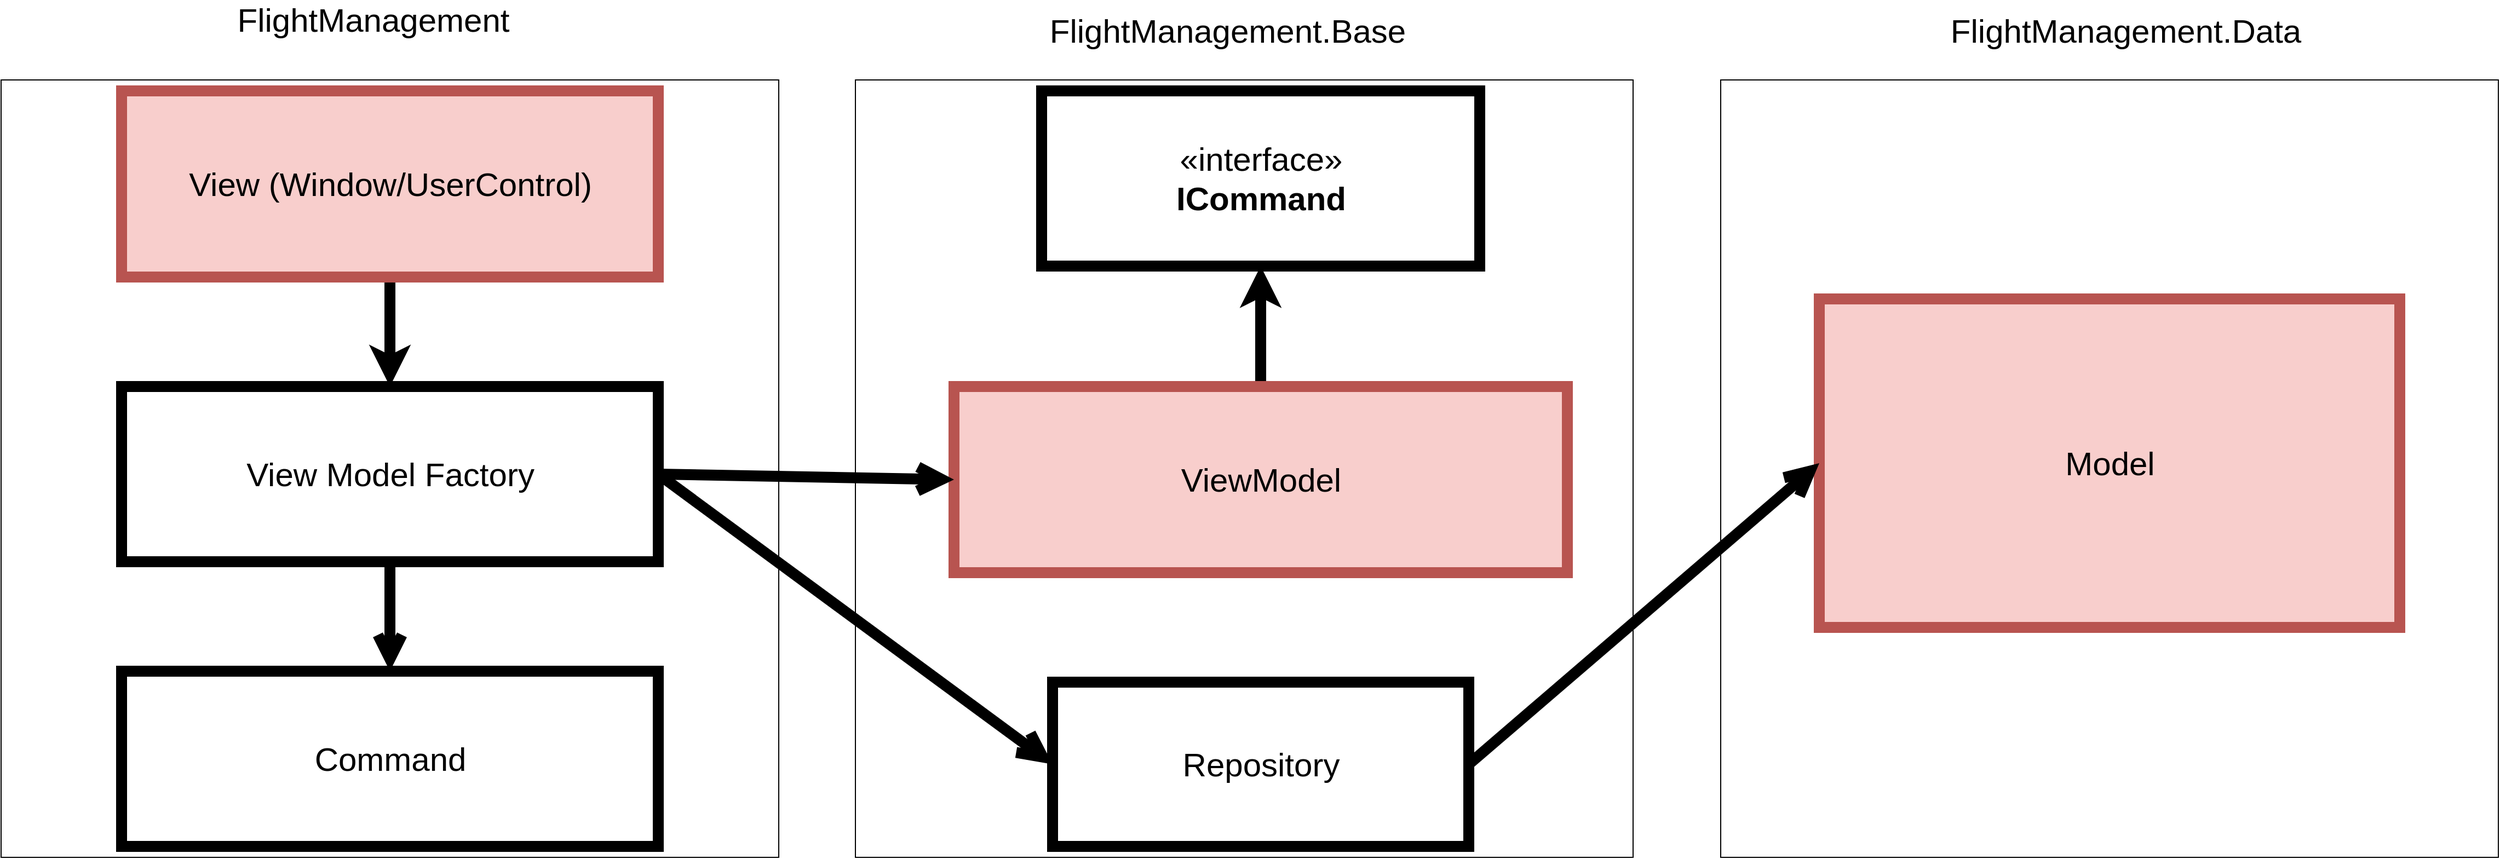 <mxfile version="20.8.3" type="github"><diagram id="VKgXZDppyk8zdZDLEDKz" name="Strona-1"><mxGraphModel dx="2868" dy="1576" grid="1" gridSize="10" guides="1" tooltips="1" connect="1" arrows="1" fold="1" page="1" pageScale="1" pageWidth="1169" pageHeight="827" math="0" shadow="0"><root><mxCell id="0"/><mxCell id="1" parent="0"/><mxCell id="deI15u7WFEOX2JWXQSir-12" value="" style="whiteSpace=wrap;html=1;aspect=fixed;" vertex="1" parent="1"><mxGeometry x="1600" y="90" width="710" height="710" as="geometry"/></mxCell><mxCell id="deI15u7WFEOX2JWXQSir-13" value="" style="whiteSpace=wrap;html=1;aspect=fixed;" vertex="1" parent="1"><mxGeometry x="810" y="90" width="710" height="710" as="geometry"/></mxCell><mxCell id="deI15u7WFEOX2JWXQSir-14" value="" style="whiteSpace=wrap;html=1;aspect=fixed;" vertex="1" parent="1"><mxGeometry x="30" y="90" width="710" height="710" as="geometry"/></mxCell><mxCell id="deI15u7WFEOX2JWXQSir-15" value="&lt;font style=&quot;font-size: 30px;&quot;&gt;FlightManagement&lt;/font&gt;" style="text;html=1;strokeColor=none;fillColor=none;align=center;verticalAlign=middle;whiteSpace=wrap;rounded=0;strokeWidth=10;" vertex="1" parent="1"><mxGeometry x="250" y="20" width="240" height="30" as="geometry"/></mxCell><mxCell id="deI15u7WFEOX2JWXQSir-16" value="&lt;font style=&quot;font-size: 30px;&quot;&gt;FlightManagement.Base&lt;br&gt;&lt;/font&gt;" style="text;html=1;strokeColor=none;fillColor=none;align=center;verticalAlign=middle;whiteSpace=wrap;rounded=0;strokeWidth=10;" vertex="1" parent="1"><mxGeometry x="1030" y="30" width="240" height="30" as="geometry"/></mxCell><mxCell id="deI15u7WFEOX2JWXQSir-17" value="&lt;font style=&quot;font-size: 30px;&quot;&gt;FlightManagement.Data&lt;br&gt;&lt;/font&gt;" style="text;html=1;strokeColor=none;fillColor=none;align=center;verticalAlign=middle;whiteSpace=wrap;rounded=0;strokeWidth=10;" vertex="1" parent="1"><mxGeometry x="1850" y="30" width="240" height="30" as="geometry"/></mxCell><mxCell id="deI15u7WFEOX2JWXQSir-38" style="edgeStyle=orthogonalEdgeStyle;rounded=0;orthogonalLoop=1;jettySize=auto;html=1;exitX=0.5;exitY=1;exitDx=0;exitDy=0;entryX=0.5;entryY=0;entryDx=0;entryDy=0;strokeWidth=10;fontSize=30;" edge="1" parent="1" source="deI15u7WFEOX2JWXQSir-19" target="deI15u7WFEOX2JWXQSir-22"><mxGeometry relative="1" as="geometry"/></mxCell><mxCell id="deI15u7WFEOX2JWXQSir-19" value="View (Window/UserControl)" style="html=1;strokeWidth=10;fontSize=30;fillColor=#f8cecc;strokeColor=#b85450;" vertex="1" parent="1"><mxGeometry x="140" y="100" width="490" height="170" as="geometry"/></mxCell><mxCell id="deI15u7WFEOX2JWXQSir-37" style="edgeStyle=orthogonalEdgeStyle;rounded=0;orthogonalLoop=1;jettySize=auto;html=1;exitX=0.5;exitY=0;exitDx=0;exitDy=0;entryX=0.5;entryY=1;entryDx=0;entryDy=0;strokeWidth=10;fontSize=30;" edge="1" parent="1" source="deI15u7WFEOX2JWXQSir-20" target="deI15u7WFEOX2JWXQSir-25"><mxGeometry relative="1" as="geometry"/></mxCell><mxCell id="deI15u7WFEOX2JWXQSir-20" value="ViewModel" style="html=1;strokeWidth=10;fontSize=30;fillColor=#f8cecc;strokeColor=#b85450;" vertex="1" parent="1"><mxGeometry x="900" y="370" width="560" height="170" as="geometry"/></mxCell><mxCell id="deI15u7WFEOX2JWXQSir-21" value="Model" style="html=1;strokeWidth=10;fontSize=30;fillColor=#f8cecc;strokeColor=#b85450;" vertex="1" parent="1"><mxGeometry x="1690" y="290" width="530" height="300" as="geometry"/></mxCell><mxCell id="deI15u7WFEOX2JWXQSir-22" value="View Model Factory" style="html=1;strokeWidth=10;fontSize=30;" vertex="1" parent="1"><mxGeometry x="140" y="370" width="490" height="160" as="geometry"/></mxCell><mxCell id="deI15u7WFEOX2JWXQSir-23" value="Command" style="html=1;strokeWidth=10;fontSize=30;" vertex="1" parent="1"><mxGeometry x="140" y="630" width="490" height="160" as="geometry"/></mxCell><mxCell id="deI15u7WFEOX2JWXQSir-25" value="«interface»&lt;br&gt;&lt;b&gt;ICommand&lt;/b&gt;" style="html=1;strokeWidth=10;fontSize=30;" vertex="1" parent="1"><mxGeometry x="980" y="100" width="400" height="160" as="geometry"/></mxCell><mxCell id="deI15u7WFEOX2JWXQSir-27" value="Repository" style="html=1;strokeWidth=10;fontSize=30;" vertex="1" parent="1"><mxGeometry x="990" y="640" width="380" height="150" as="geometry"/></mxCell><mxCell id="deI15u7WFEOX2JWXQSir-30" value="" style="endArrow=open;endFill=1;endSize=12;html=1;rounded=0;fontSize=30;entryX=0;entryY=0.5;entryDx=0;entryDy=0;exitX=1;exitY=0.5;exitDx=0;exitDy=0;strokeWidth=10;" edge="1" parent="1" source="deI15u7WFEOX2JWXQSir-27" target="deI15u7WFEOX2JWXQSir-21"><mxGeometry width="160" relative="1" as="geometry"><mxPoint x="1460" y="500" as="sourcePoint"/><mxPoint x="1620" y="500" as="targetPoint"/></mxGeometry></mxCell><mxCell id="deI15u7WFEOX2JWXQSir-32" value="" style="endArrow=open;endFill=1;endSize=12;html=1;rounded=0;fontSize=30;entryX=0;entryY=0.5;entryDx=0;entryDy=0;exitX=1;exitY=0.5;exitDx=0;exitDy=0;strokeWidth=10;" edge="1" parent="1" source="deI15u7WFEOX2JWXQSir-22" target="deI15u7WFEOX2JWXQSir-27"><mxGeometry width="160" relative="1" as="geometry"><mxPoint x="1370" y="725" as="sourcePoint"/><mxPoint x="1700" y="450" as="targetPoint"/></mxGeometry></mxCell><mxCell id="deI15u7WFEOX2JWXQSir-33" value="" style="endArrow=open;endFill=1;endSize=12;html=1;rounded=0;fontSize=30;entryX=0;entryY=0.5;entryDx=0;entryDy=0;exitX=1;exitY=0.5;exitDx=0;exitDy=0;strokeWidth=10;" edge="1" parent="1" source="deI15u7WFEOX2JWXQSir-22" target="deI15u7WFEOX2JWXQSir-20"><mxGeometry width="160" relative="1" as="geometry"><mxPoint x="1380" y="735" as="sourcePoint"/><mxPoint x="1710" y="460" as="targetPoint"/></mxGeometry></mxCell><mxCell id="deI15u7WFEOX2JWXQSir-34" value="" style="endArrow=open;endFill=1;endSize=12;html=1;rounded=0;fontSize=30;entryX=0.5;entryY=0;entryDx=0;entryDy=0;exitX=0.5;exitY=1;exitDx=0;exitDy=0;strokeWidth=10;" edge="1" parent="1" source="deI15u7WFEOX2JWXQSir-22" target="deI15u7WFEOX2JWXQSir-23"><mxGeometry width="160" relative="1" as="geometry"><mxPoint x="1390" y="745" as="sourcePoint"/><mxPoint x="1720" y="470" as="targetPoint"/></mxGeometry></mxCell></root></mxGraphModel></diagram></mxfile>